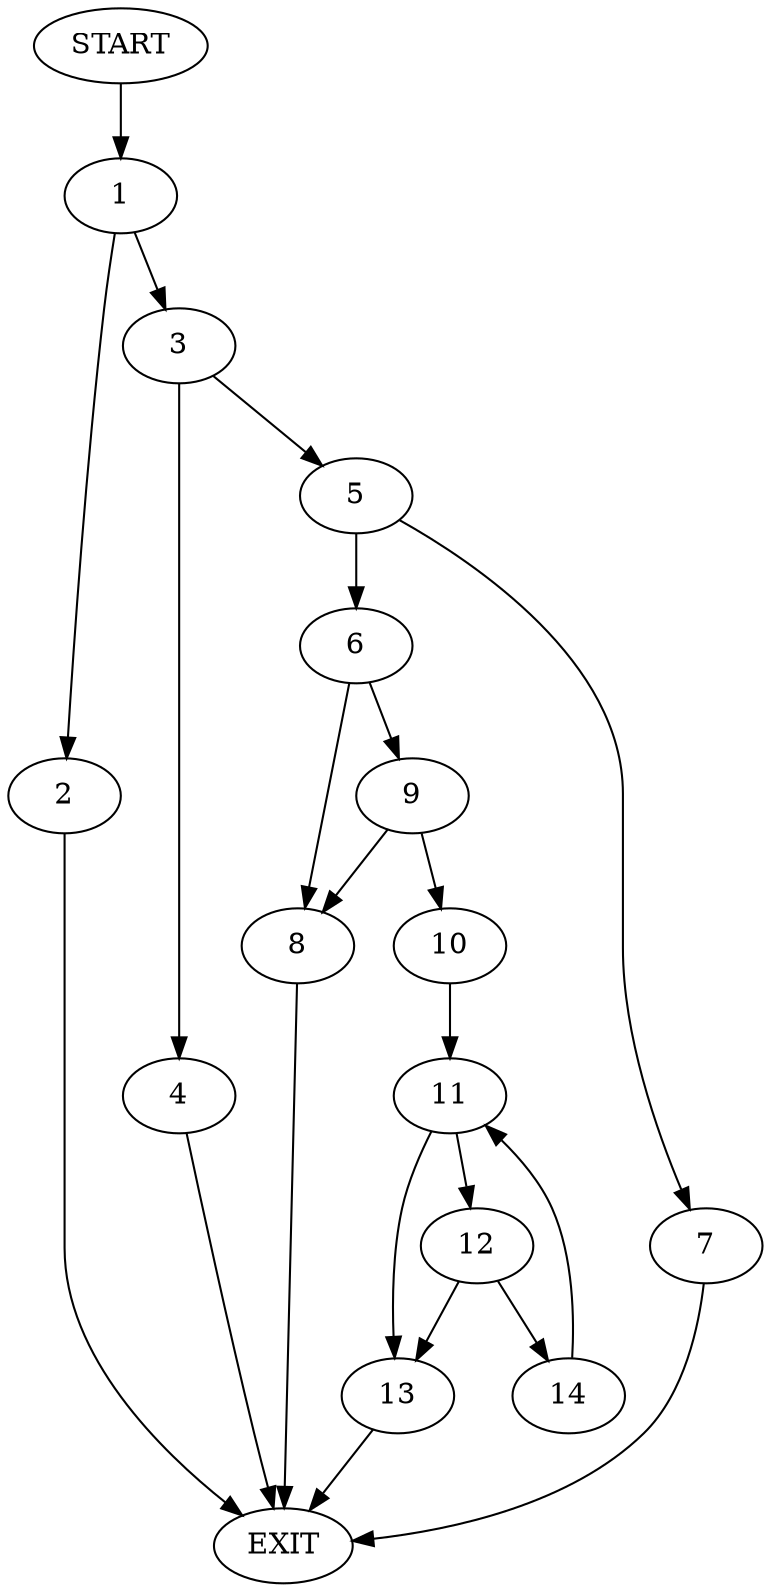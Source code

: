 digraph {
0 [label="START"]
15 [label="EXIT"]
0 -> 1
1 -> 2
1 -> 3
3 -> 4
3 -> 5
2 -> 15
5 -> 6
5 -> 7
4 -> 15
6 -> 8
6 -> 9
7 -> 15
8 -> 15
9 -> 8
9 -> 10
10 -> 11
11 -> 12
11 -> 13
13 -> 15
12 -> 13
12 -> 14
14 -> 11
}
